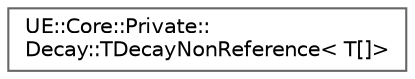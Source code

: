 digraph "Graphical Class Hierarchy"
{
 // INTERACTIVE_SVG=YES
 // LATEX_PDF_SIZE
  bgcolor="transparent";
  edge [fontname=Helvetica,fontsize=10,labelfontname=Helvetica,labelfontsize=10];
  node [fontname=Helvetica,fontsize=10,shape=box,height=0.2,width=0.4];
  rankdir="LR";
  Node0 [id="Node000000",label="UE::Core::Private::\lDecay::TDecayNonReference\< T[]\>",height=0.2,width=0.4,color="grey40", fillcolor="white", style="filled",URL="$da/dd7/structUE_1_1Core_1_1Private_1_1Decay_1_1TDecayNonReference_3_01T_0f_0e_4.html",tooltip=" "];
}

